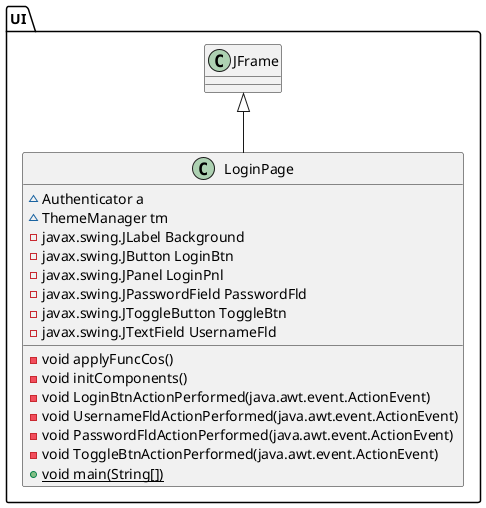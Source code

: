 @startuml
class UI.LoginPage {
~ Authenticator a
~ ThemeManager tm
- javax.swing.JLabel Background
- javax.swing.JButton LoginBtn
- javax.swing.JPanel LoginPnl
- javax.swing.JPasswordField PasswordFld
- javax.swing.JToggleButton ToggleBtn
- javax.swing.JTextField UsernameFld
- void applyFuncCos()
- void initComponents()
- void LoginBtnActionPerformed(java.awt.event.ActionEvent)
- void UsernameFldActionPerformed(java.awt.event.ActionEvent)
- void PasswordFldActionPerformed(java.awt.event.ActionEvent)
- void ToggleBtnActionPerformed(java.awt.event.ActionEvent)
+ {static} void main(String[])
}




UI.JFrame <|-- UI.LoginPage
@enduml